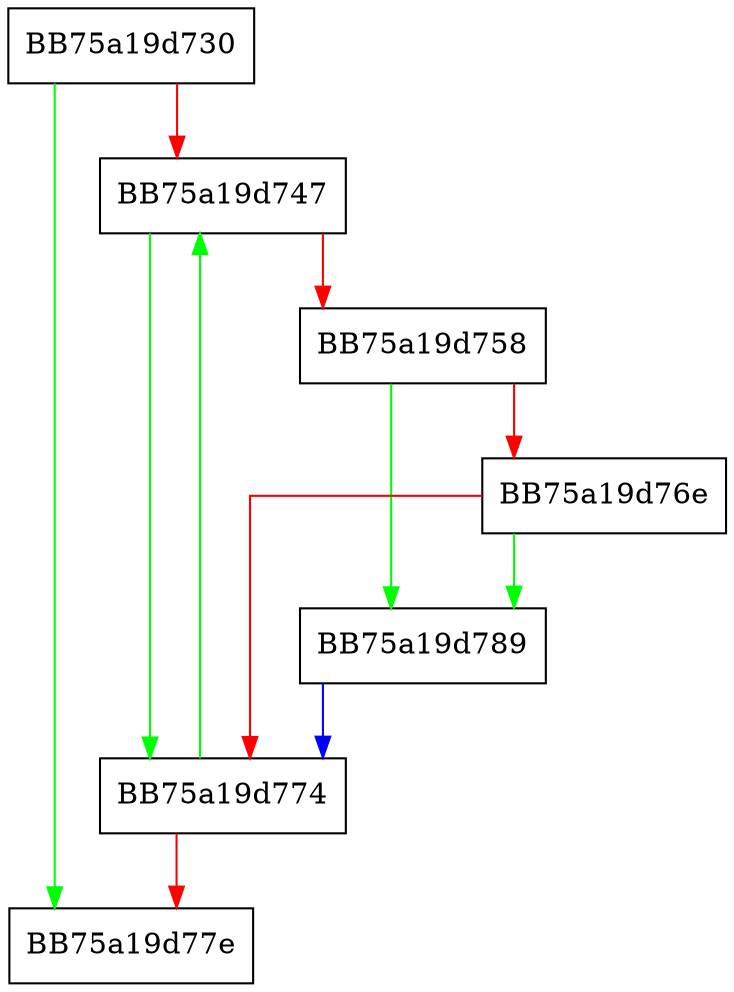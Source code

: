 digraph clear_multipage_cursors {
  node [shape="box"];
  graph [splines=ortho];
  BB75a19d730 -> BB75a19d77e [color="green"];
  BB75a19d730 -> BB75a19d747 [color="red"];
  BB75a19d747 -> BB75a19d774 [color="green"];
  BB75a19d747 -> BB75a19d758 [color="red"];
  BB75a19d758 -> BB75a19d789 [color="green"];
  BB75a19d758 -> BB75a19d76e [color="red"];
  BB75a19d76e -> BB75a19d789 [color="green"];
  BB75a19d76e -> BB75a19d774 [color="red"];
  BB75a19d774 -> BB75a19d747 [color="green"];
  BB75a19d774 -> BB75a19d77e [color="red"];
  BB75a19d789 -> BB75a19d774 [color="blue"];
}